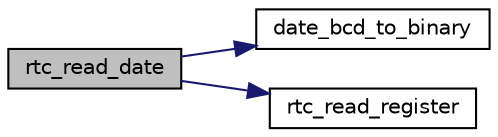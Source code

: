 digraph "rtc_read_date"
{
 // LATEX_PDF_SIZE
  edge [fontname="Helvetica",fontsize="10",labelfontname="Helvetica",labelfontsize="10"];
  node [fontname="Helvetica",fontsize="10",shape=record];
  rankdir="LR";
  Node1 [label="rtc_read_date",height=0.2,width=0.4,color="black", fillcolor="grey75", style="filled", fontcolor="black",tooltip="Reads the current date from the RTC and stores it inside the rtc module."];
  Node1 -> Node2 [color="midnightblue",fontsize="10",style="solid",fontname="Helvetica"];
  Node2 [label="date_bcd_to_binary",height=0.2,width=0.4,color="black", fillcolor="white", style="filled",URL="$group__date.html#gab8a1344035dcb8da360949a3899c2f87",tooltip="Converts a date_t from BCD to binary format."];
  Node1 -> Node3 [color="midnightblue",fontsize="10",style="solid",fontname="Helvetica"];
  Node3 [label="rtc_read_register",height=0.2,width=0.4,color="black", fillcolor="white", style="filled",URL="$group__rtc.html#gaeb22f43773d6e29365a07f7f847dfbb9",tooltip="Reads data from a RTC register."];
}
